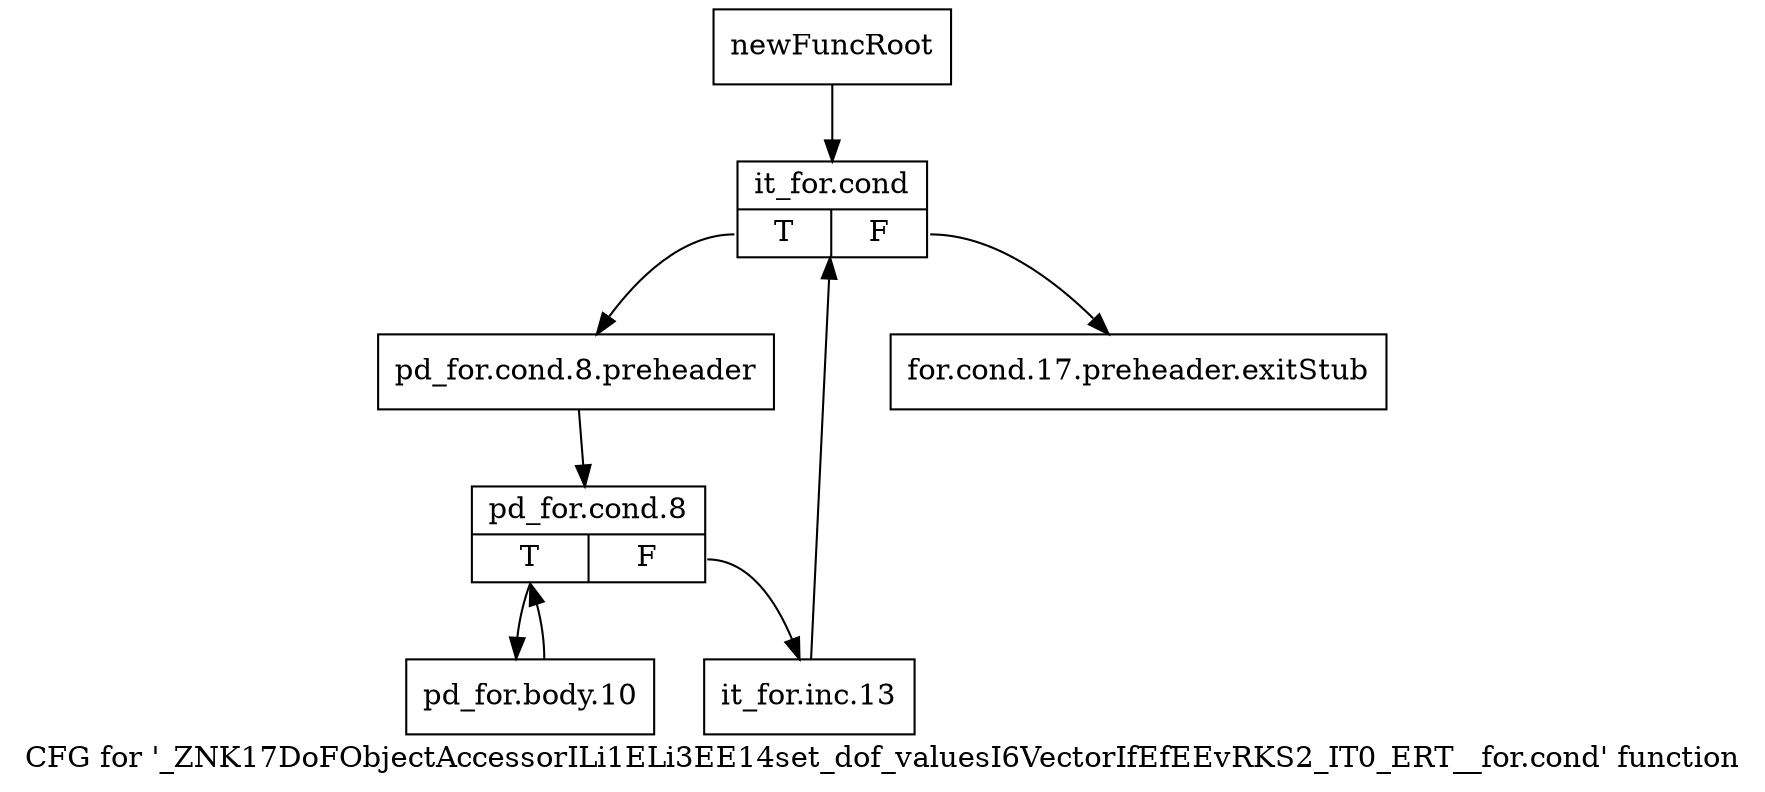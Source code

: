 digraph "CFG for '_ZNK17DoFObjectAccessorILi1ELi3EE14set_dof_valuesI6VectorIfEfEEvRKS2_IT0_ERT__for.cond' function" {
	label="CFG for '_ZNK17DoFObjectAccessorILi1ELi3EE14set_dof_valuesI6VectorIfEfEEvRKS2_IT0_ERT__for.cond' function";

	Node0x8dfd610 [shape=record,label="{newFuncRoot}"];
	Node0x8dfd610 -> Node0x8dfd6b0;
	Node0x8dfd660 [shape=record,label="{for.cond.17.preheader.exitStub}"];
	Node0x8dfd6b0 [shape=record,label="{it_for.cond|{<s0>T|<s1>F}}"];
	Node0x8dfd6b0:s0 -> Node0x8dfd700;
	Node0x8dfd6b0:s1 -> Node0x8dfd660;
	Node0x8dfd700 [shape=record,label="{pd_for.cond.8.preheader}"];
	Node0x8dfd700 -> Node0x8dfd750;
	Node0x8dfd750 [shape=record,label="{pd_for.cond.8|{<s0>T|<s1>F}}"];
	Node0x8dfd750:s0 -> Node0x8dfd7f0;
	Node0x8dfd750:s1 -> Node0x8dfd7a0;
	Node0x8dfd7a0 [shape=record,label="{it_for.inc.13}"];
	Node0x8dfd7a0 -> Node0x8dfd6b0;
	Node0x8dfd7f0 [shape=record,label="{pd_for.body.10}"];
	Node0x8dfd7f0 -> Node0x8dfd750;
}
